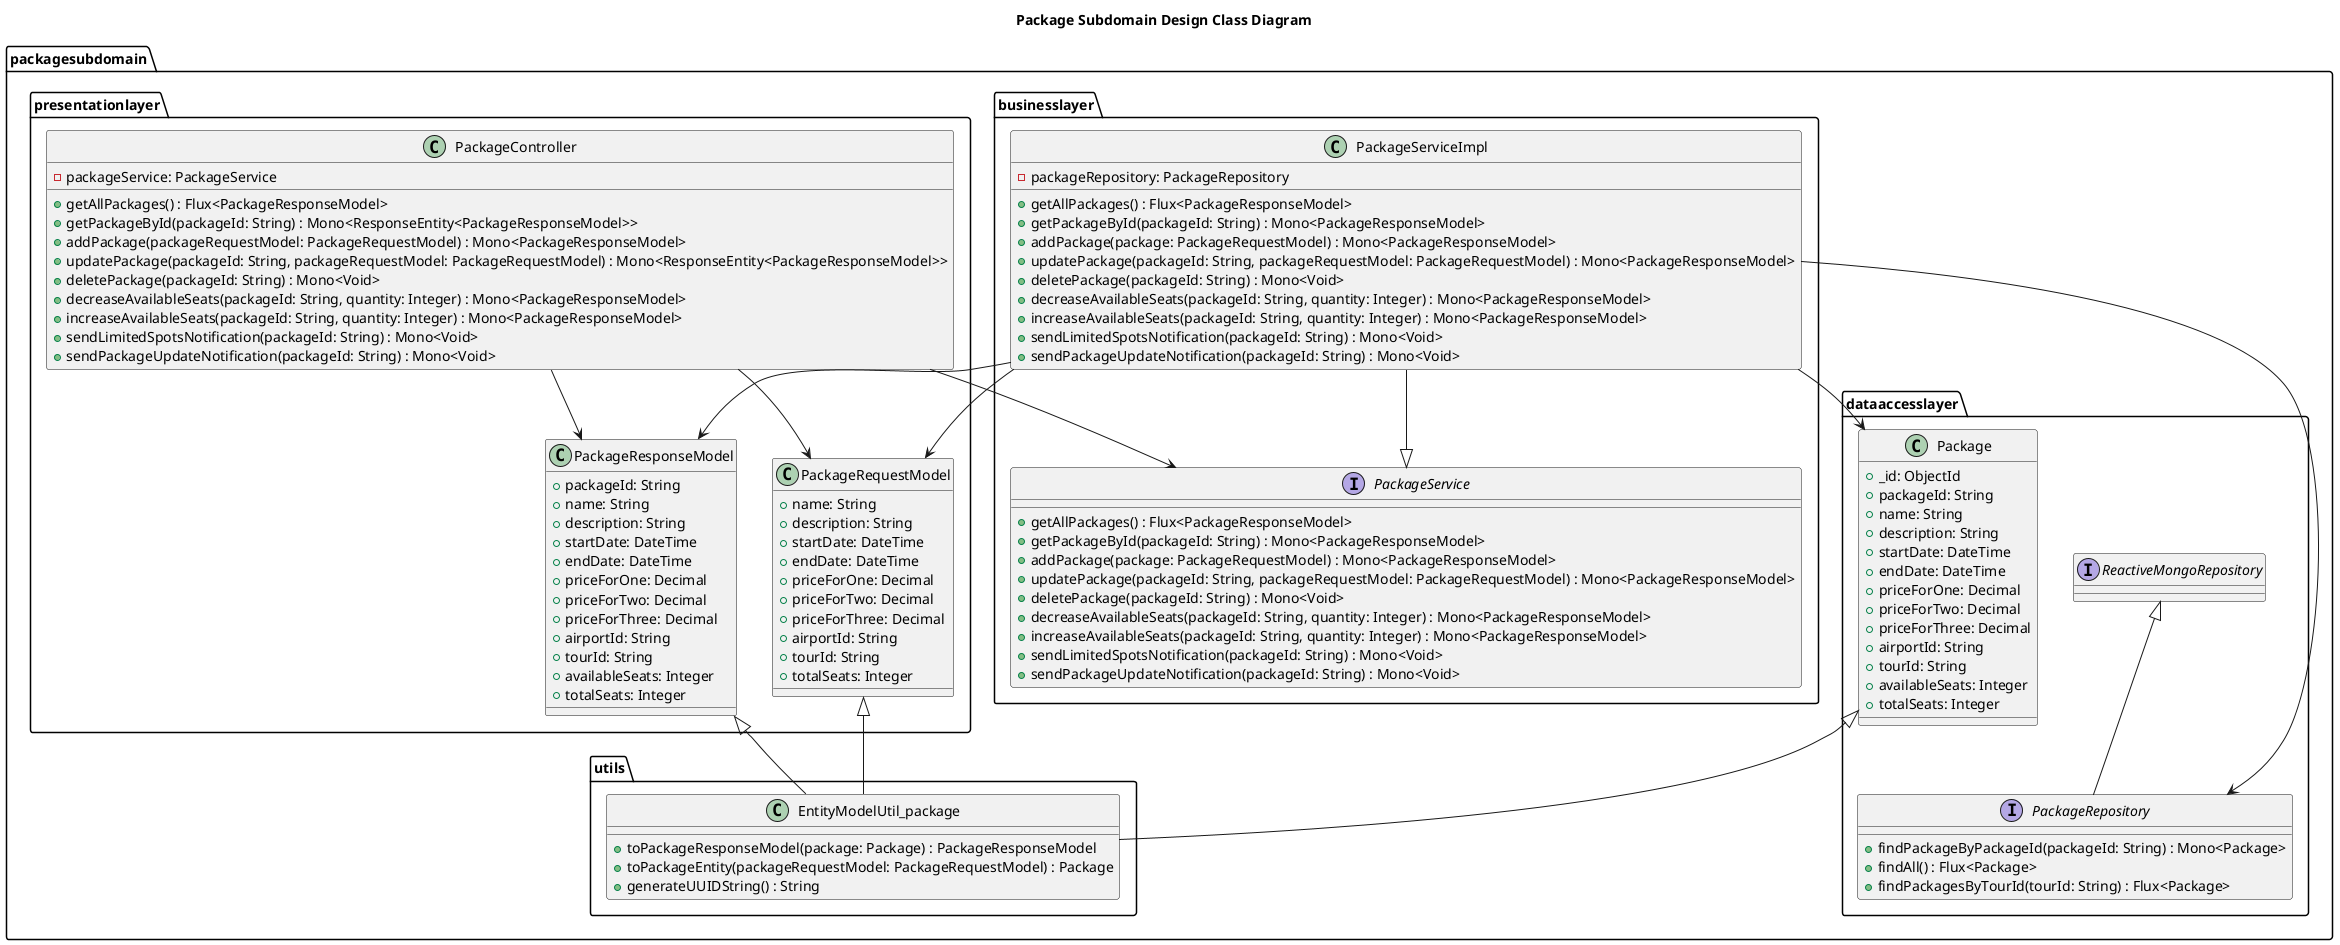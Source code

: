 @startuml
title Package Subdomain Design Class Diagram

package "packagesubdomain" {
    package "businesslayer" {
        interface PackageService {
            + getAllPackages() : Flux<PackageResponseModel>
            + getPackageById(packageId: String) : Mono<PackageResponseModel>
            + addPackage(package: PackageRequestModel) : Mono<PackageResponseModel>
            + updatePackage(packageId: String, packageRequestModel: PackageRequestModel) : Mono<PackageResponseModel>
            + deletePackage(packageId: String) : Mono<Void>
            + decreaseAvailableSeats(packageId: String, quantity: Integer) : Mono<PackageResponseModel>
            + increaseAvailableSeats(packageId: String, quantity: Integer) : Mono<PackageResponseModel>
            + sendLimitedSpotsNotification(packageId: String) : Mono<Void>
            + sendPackageUpdateNotification(packageId: String) : Mono<Void>
        }

        class PackageServiceImpl {
            - packageRepository: PackageRepository
            + getAllPackages() : Flux<PackageResponseModel>
            + getPackageById(packageId: String) : Mono<PackageResponseModel>
            + addPackage(package: PackageRequestModel) : Mono<PackageResponseModel>
            + updatePackage(packageId: String, packageRequestModel: PackageRequestModel) : Mono<PackageResponseModel>
            + deletePackage(packageId: String) : Mono<Void>
            + decreaseAvailableSeats(packageId: String, quantity: Integer) : Mono<PackageResponseModel>
            + increaseAvailableSeats(packageId: String, quantity: Integer) : Mono<PackageResponseModel>
            + sendLimitedSpotsNotification(packageId: String) : Mono<Void>
            + sendPackageUpdateNotification(packageId: String) : Mono<Void>
        }
    }

    package "dataaccesslayer" {
        class Package {
            + _id: ObjectId
            + packageId: String
            + name: String
            + description: String
            + startDate: DateTime
            + endDate: DateTime
            + priceForOne: Decimal
            + priceForTwo: Decimal
            + priceForThree: Decimal
            + airportId: String
            + tourId: String
            + availableSeats: Integer
            + totalSeats: Integer
        }

        interface PackageRepository extends ReactiveMongoRepository {
            + findPackageByPackageId(packageId: String) : Mono<Package>
            + findAll() : Flux<Package>
            + findPackagesByTourId(tourId: String) : Flux<Package>
        }
    }

    package "presentationlayer" {
        class PackageRequestModel {
            + name: String
            + description: String
            + startDate: DateTime
            + endDate: DateTime
            + priceForOne: Decimal
            + priceForTwo: Decimal
            + priceForThree: Decimal
            + airportId: String
            + tourId: String
            + totalSeats: Integer
        }

        class PackageResponseModel {
            + packageId: String
            + name: String
            + description: String
            + startDate: DateTime
            + endDate: DateTime
            + priceForOne: Decimal
            + priceForTwo: Decimal
            + priceForThree: Decimal
            + airportId: String
            + tourId: String
            + availableSeats: Integer
            + totalSeats: Integer
        }

        class PackageController {
            - packageService: PackageService
            + getAllPackages() : Flux<PackageResponseModel>
            + getPackageById(packageId: String) : Mono<ResponseEntity<PackageResponseModel>>
            + addPackage(packageRequestModel: PackageRequestModel) : Mono<PackageResponseModel>
            + updatePackage(packageId: String, packageRequestModel: PackageRequestModel) : Mono<ResponseEntity<PackageResponseModel>>
            + deletePackage(packageId: String) : Mono<Void>
            + decreaseAvailableSeats(packageId: String, quantity: Integer) : Mono<PackageResponseModel>
            + increaseAvailableSeats(packageId: String, quantity: Integer) : Mono<PackageResponseModel>
            + sendLimitedSpotsNotification(packageId: String) : Mono<Void>
            + sendPackageUpdateNotification(packageId: String) : Mono<Void>
        }
    }

    package "utils" {
        class EntityModelUtil_package {
            + toPackageResponseModel(package: Package) : PackageResponseModel
            + toPackageEntity(packageRequestModel: PackageRequestModel) : Package
            + generateUUIDString() : String
        }
    }

    PackageServiceImpl -down-|> PackageService
    PackageServiceImpl -down-> PackageRepository
    PackageController -down-> PackageService
    PackageController -down-> PackageRequestModel
    PackageController -down-> PackageResponseModel
    PackageServiceImpl -down-> Package
    PackageServiceImpl -down-> PackageRequestModel
    PackageServiceImpl -down-> PackageResponseModel
    EntityModelUtil_package -up-^ Package
    EntityModelUtil_package -up-^ PackageRequestModel
    EntityModelUtil_package -up-^ PackageResponseModel
}

@enduml
